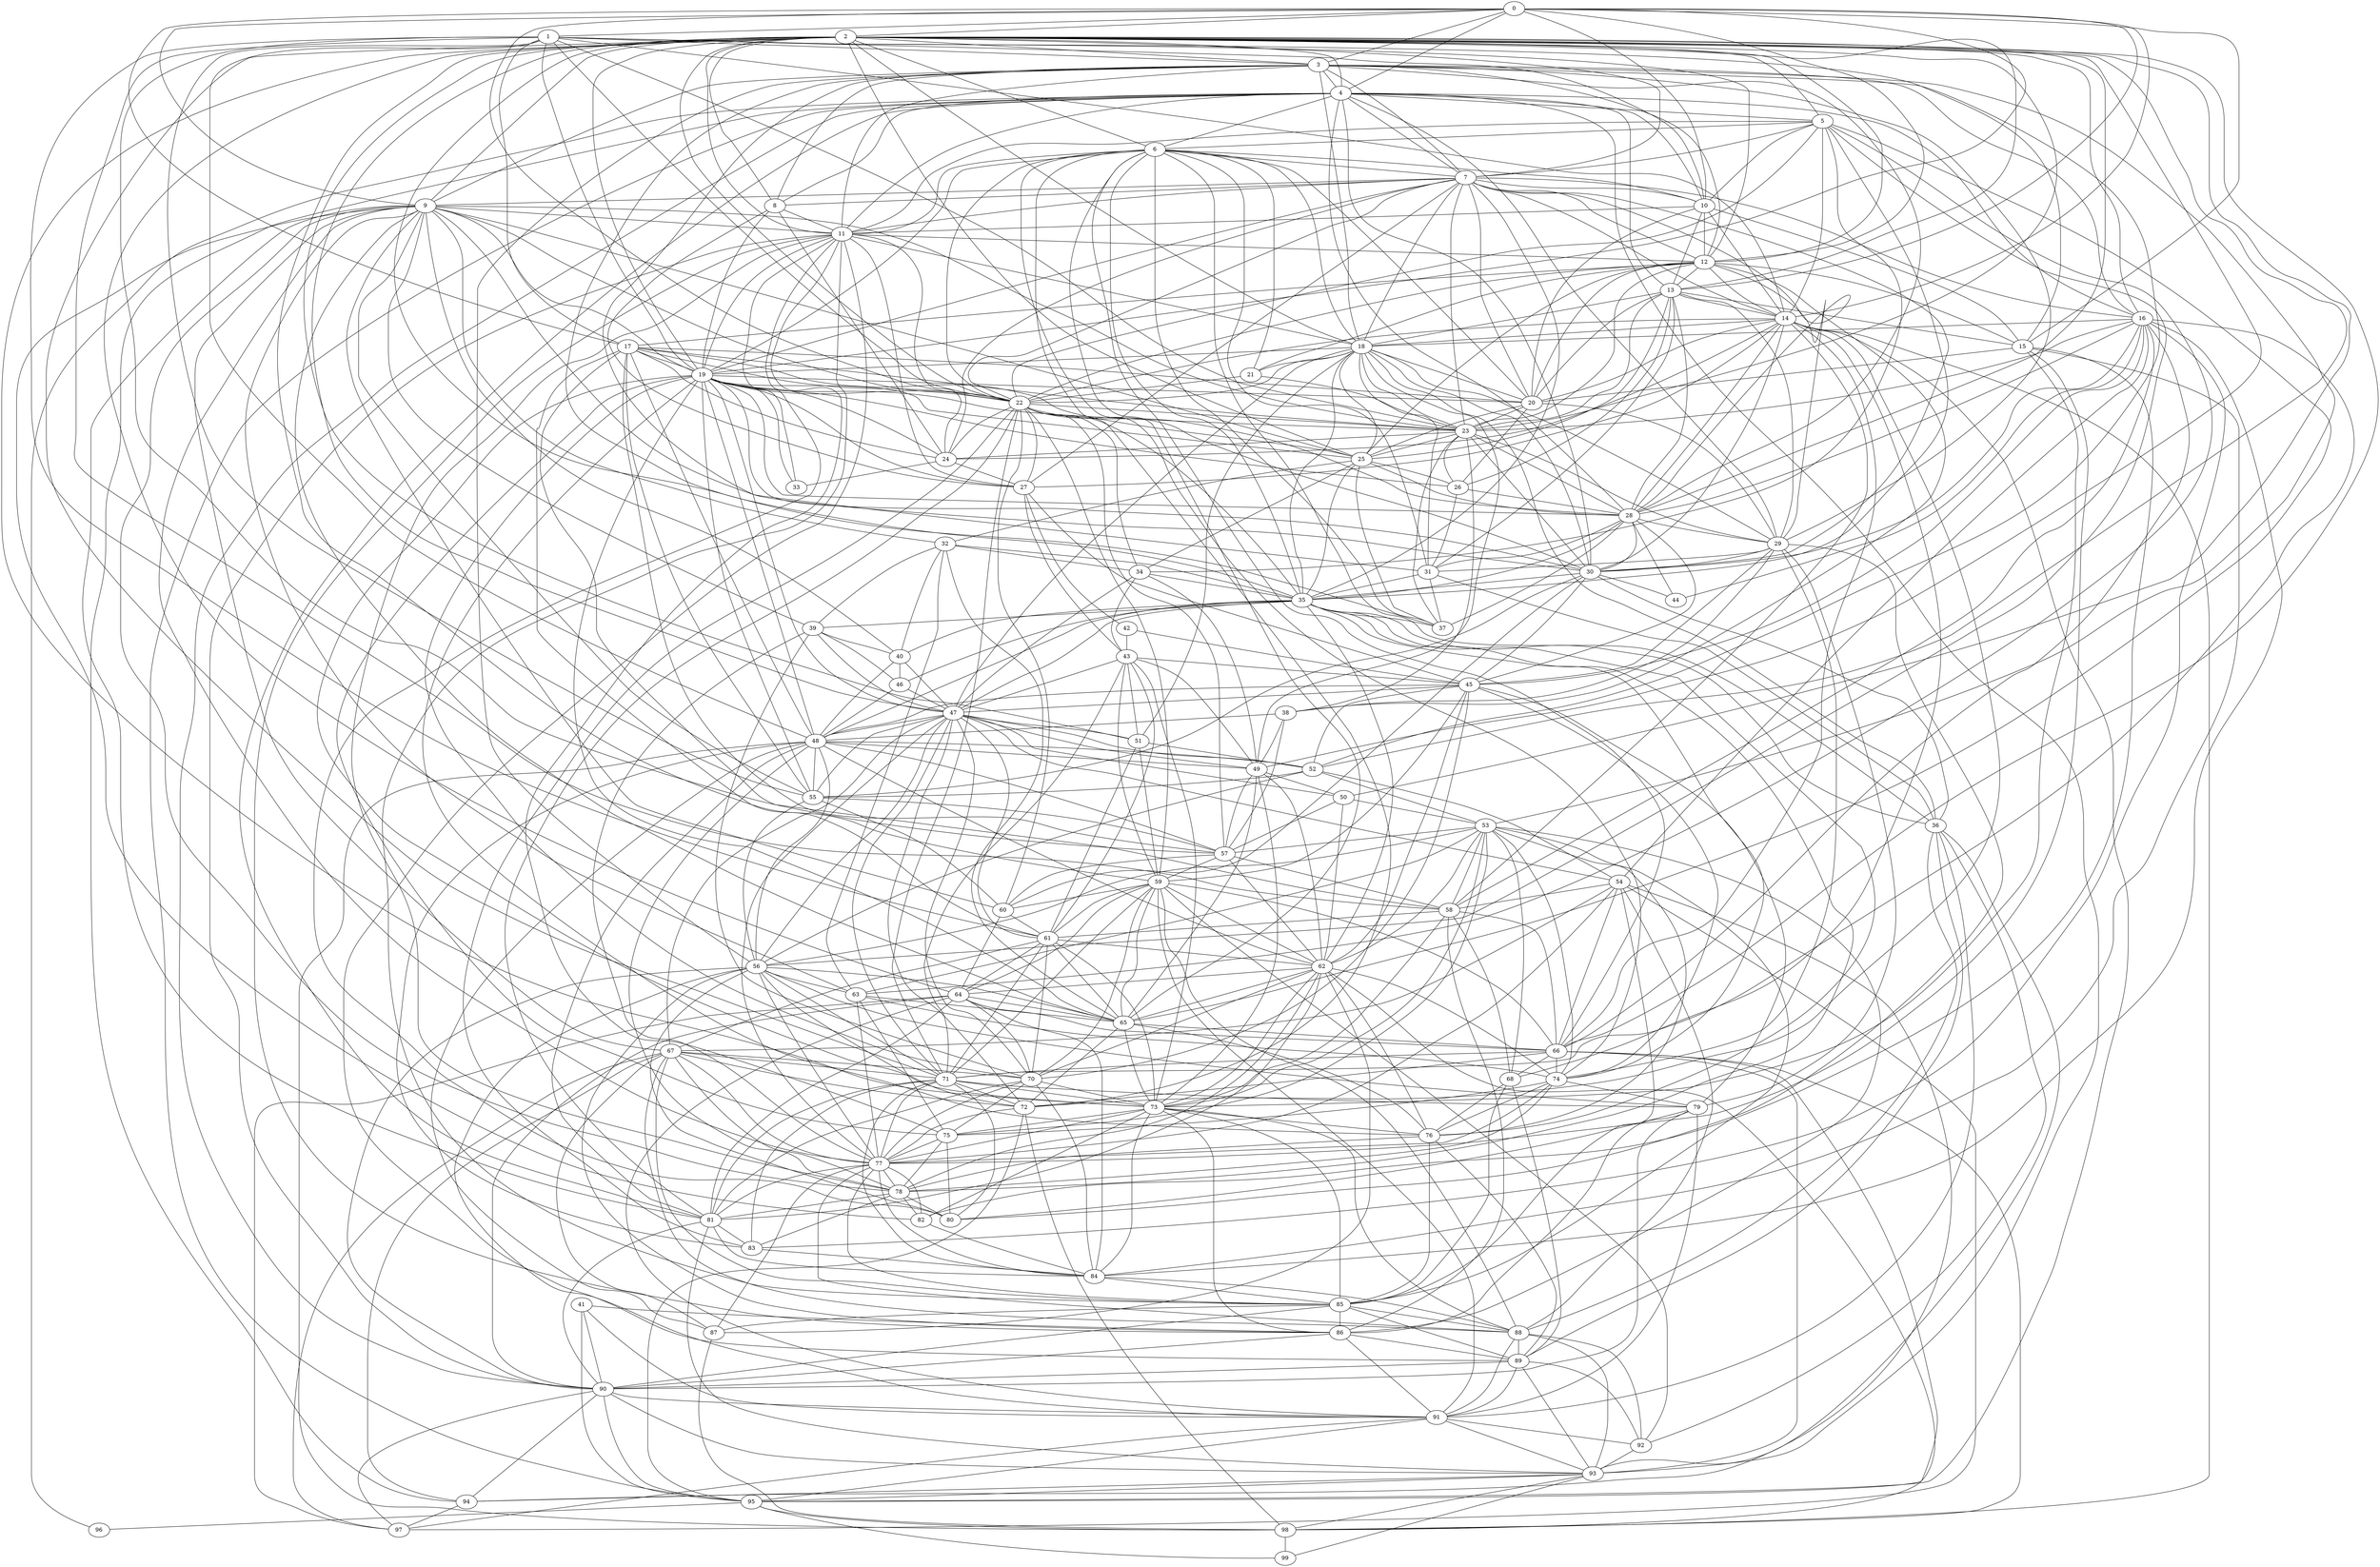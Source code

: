 graph G {
   8 -- 27
   8 -- 19
   8 -- 11
   8 -- 24
   64 -- 84
   64 -- 81
   64 -- 65
   64 -- 66
   64 -- 70
   64 -- 91
   64 -- 90
   64 -- 97
   0 -- 1
   0 -- 3
   0 -- 4
   0 -- 12
   0 -- 2
   0 -- 10
   0 -- 13
   0 -- 14
   0 -- 15
   0 -- 9
   0 -- 19
   0 -- 17
   0 -- 22
   1 -- 19
   1 -- 3
   1 -- 12
   1 -- 10
   1 -- 22
   1 -- 14
   1 -- 15
   1 -- 17
   1 -- 23
   1 -- 48
   1 -- 55
   1 -- 57
   1 -- 61
   1 -- 58
   2 -- 64
   2 -- 8
   2 -- 71
   2 -- 7
   2 -- 11
   2 -- 3
   2 -- 13
   2 -- 5
   2 -- 6
   2 -- 73
   2 -- 9
   2 -- 4
   2 -- 12
   2 -- 19
   2 -- 23
   2 -- 16
   2 -- 18
   2 -- 22
   2 -- 25
   2 -- 37
   2 -- 28
   2 -- 47
   2 -- 49
   2 -- 50
   2 -- 51
   2 -- 52
   2 -- 66
   2 -- 59
   3 -- 9
   3 -- 8
   3 -- 7
   3 -- 12
   3 -- 4
   3 -- 11
   3 -- 16
   3 -- 31
   3 -- 29
   3 -- 18
   3 -- 35
   3 -- 28
   3 -- 52
   3 -- 53
   3 -- 56
   4 -- 8
   4 -- 7
   4 -- 6
   4 -- 10
   4 -- 11
   4 -- 13
   4 -- 5
   4 -- 16
   4 -- 28
   4 -- 93
   4 -- 29
   4 -- 94
   4 -- 30
   4 -- 90
   4 -- 81
   4 -- 96
   4 -- 95
   5 -- 14
   5 -- 6
   5 -- 7
   5 -- 34
   5 -- 10
   5 -- 35
   5 -- 11
   5 -- 22
   5 -- 63
   5 -- 65
   5 -- 56
   6 -- 7
   6 -- 18
   6 -- 74
   6 -- 10
   6 -- 66
   6 -- 20
   6 -- 11
   6 -- 19
   6 -- 21
   6 -- 22
   6 -- 35
   6 -- 31
   6 -- 36
   6 -- 37
   6 -- 72
   6 -- 65
   7 -- 10
   7 -- 8
   7 -- 11
   7 -- 12
   7 -- 14
   7 -- 16
   7 -- 18
   7 -- 20
   7 -- 9
   7 -- 23
   7 -- 22
   7 -- 24
   7 -- 19
   7 -- 27
   7 -- 35
   7 -- 28
   7 -- 30
   9 -- 19
   9 -- 67
   9 -- 11
   9 -- 23
   9 -- 22
   9 -- 25
   9 -- 32
   9 -- 40
   9 -- 39
   9 -- 30
   9 -- 60
   9 -- 55
   9 -- 65
   9 -- 63
   9 -- 77
   9 -- 78
   9 -- 81
   9 -- 82
   10 -- 14
   10 -- 12
   10 -- 11
   10 -- 20
   10 -- 15
   10 -- 13
   11 -- 12
   11 -- 18
   11 -- 19
   11 -- 24
   11 -- 27
   11 -- 33
   11 -- 80
   11 -- 75
   11 -- 78
   11 -- 89
   11 -- 85
   11 -- 86
   11 -- 90
   12 -- 13
   12 -- 14
   12 -- 15
   12 -- 23
   12 -- 21
   12 -- 22
   12 -- 17
   12 -- 20
   12 -- 25
   12 -- 38
   12 -- 29
   13 -- 20
   13 -- 18
   13 -- 15
   13 -- 14
   13 -- 23
   13 -- 26
   13 -- 28
   13 -- 25
   13 -- 29
   13 -- 31
   14 -- 18
   14 -- 20
   14 -- 22
   14 -- 24
   14 -- 27
   14 -- 28
   14 -- 30
   14 -- 66
   14 -- 68
   14 -- 58
   14 -- 98
   14 -- 95
   14 -- 72
   15 -- 84
   15 -- 20
   15 -- 73
   15 -- 82
   15 -- 77
   16 -- 23
   16 -- 71
   16 -- 44
   16 -- 28
   16 -- 18
   16 -- 66
   16 -- 30
   16 -- 45
   16 -- 58
   16 -- 54
   16 -- 83
   16 -- 84
   17 -- 19
   17 -- 22
   17 -- 25
   17 -- 24
   17 -- 23
   17 -- 20
   17 -- 48
   17 -- 55
   17 -- 57
   17 -- 58
   17 -- 61
   18 -- 19
   18 -- 22
   18 -- 20
   18 -- 21
   18 -- 23
   18 -- 25
   18 -- 29
   18 -- 31
   18 -- 35
   18 -- 36
   18 -- 30
   18 -- 47
   18 -- 49
   18 -- 51
   19 -- 75
   19 -- 22
   19 -- 70
   19 -- 65
   19 -- 73
   19 -- 24
   19 -- 25
   19 -- 26
   19 -- 20
   19 -- 27
   19 -- 28
   19 -- 30
   19 -- 23
   19 -- 33
   19 -- 48
   19 -- 47
   19 -- 55
   19 -- 76
   20 -- 23
   20 -- 25
   20 -- 26
   20 -- 29
   21 -- 22
   21 -- 23
   22 -- 81
   22 -- 83
   22 -- 24
   22 -- 23
   22 -- 71
   22 -- 27
   22 -- 28
   22 -- 30
   22 -- 35
   22 -- 34
   22 -- 57
   22 -- 59
   22 -- 60
   23 -- 24
   23 -- 25
   23 -- 26
   23 -- 28
   23 -- 30
   23 -- 37
   23 -- 38
   23 -- 29
   24 -- 27
   24 -- 33
   25 -- 28
   25 -- 26
   25 -- 35
   25 -- 32
   25 -- 34
   25 -- 37
   26 -- 28
   26 -- 31
   27 -- 43
   27 -- 42
   27 -- 45
   28 -- 29
   28 -- 31
   28 -- 30
   28 -- 37
   28 -- 35
   28 -- 44
   28 -- 45
   29 -- 30
   29 -- 31
   29 -- 38
   29 -- 74
   29 -- 79
   29 -- 45
   29 -- 80
   30 -- 35
   30 -- 36
   30 -- 44
   30 -- 45
   30 -- 60
   30 -- 55
   31 -- 36
   31 -- 35
   31 -- 37
   32 -- 65
   32 -- 35
   32 -- 34
   32 -- 40
   32 -- 63
   32 -- 39
   34 -- 49
   34 -- 43
   34 -- 35
   34 -- 47
   35 -- 36
   35 -- 37
   35 -- 46
   35 -- 40
   35 -- 39
   35 -- 47
   35 -- 48
   35 -- 74
   35 -- 76
   35 -- 62
   35 -- 78
   36 -- 91
   36 -- 88
   36 -- 89
   36 -- 92
   36 -- 93
   38 -- 49
   38 -- 57
   38 -- 48
   39 -- 40
   39 -- 70
   39 -- 46
   39 -- 77
   39 -- 47
   40 -- 48
   40 -- 47
   40 -- 46
   41 -- 91
   41 -- 90
   41 -- 86
   41 -- 95
   42 -- 43
   42 -- 45
   43 -- 51
   43 -- 59
   43 -- 61
   43 -- 45
   43 -- 49
   43 -- 47
   43 -- 71
   43 -- 73
   45 -- 48
   45 -- 52
   45 -- 47
   45 -- 62
   45 -- 70
   45 -- 59
   45 -- 74
   45 -- 79
   46 -- 48
   46 -- 47
   47 -- 51
   47 -- 50
   47 -- 49
   47 -- 52
   47 -- 48
   47 -- 54
   47 -- 55
   47 -- 56
   47 -- 70
   47 -- 67
   47 -- 61
   47 -- 71
   47 -- 72
   47 -- 77
   48 -- 83
   48 -- 56
   48 -- 55
   48 -- 52
   48 -- 81
   48 -- 57
   48 -- 49
   48 -- 78
   48 -- 62
   48 -- 98
   48 -- 87
   49 -- 50
   49 -- 57
   49 -- 73
   49 -- 62
   49 -- 65
   50 -- 57
   50 -- 62
   50 -- 53
   51 -- 52
   51 -- 59
   51 -- 61
   52 -- 55
   52 -- 53
   52 -- 54
   52 -- 56
   53 -- 75
   53 -- 56
   53 -- 57
   53 -- 62
   53 -- 74
   53 -- 63
   53 -- 58
   53 -- 86
   53 -- 73
   53 -- 68
   53 -- 85
   53 -- 76
   54 -- 88
   54 -- 58
   54 -- 66
   54 -- 67
   54 -- 77
   54 -- 85
   54 -- 94
   54 -- 97
   55 -- 56
   55 -- 57
   55 -- 60
   56 -- 63
   56 -- 65
   56 -- 77
   56 -- 71
   56 -- 72
   56 -- 80
   56 -- 79
   56 -- 90
   56 -- 86
   56 -- 91
   57 -- 58
   57 -- 59
   57 -- 60
   57 -- 62
   58 -- 61
   58 -- 66
   58 -- 68
   58 -- 86
   58 -- 73
   59 -- 61
   59 -- 65
   59 -- 60
   59 -- 64
   59 -- 66
   59 -- 62
   59 -- 70
   59 -- 71
   59 -- 88
   59 -- 91
   59 -- 92
   60 -- 64
   60 -- 61
   61 -- 65
   61 -- 64
   61 -- 62
   61 -- 70
   61 -- 67
   61 -- 71
   61 -- 73
   62 -- 65
   62 -- 64
   62 -- 70
   62 -- 73
   62 -- 74
   62 -- 76
   62 -- 81
   62 -- 78
   62 -- 98
   62 -- 87
   63 -- 77
   63 -- 65
   63 -- 74
   63 -- 75
   65 -- 73
   65 -- 72
   65 -- 66
   65 -- 76
   66 -- 68
   66 -- 71
   66 -- 72
   66 -- 74
   66 -- 98
   66 -- 95
   66 -- 93
   67 -- 71
   67 -- 78
   67 -- 70
   67 -- 85
   67 -- 77
   67 -- 72
   67 -- 87
   67 -- 88
   67 -- 94
   67 -- 97
   68 -- 89
   68 -- 85
   68 -- 76
   70 -- 75
   70 -- 73
   70 -- 77
   70 -- 81
   70 -- 84
   71 -- 72
   71 -- 73
   71 -- 77
   71 -- 80
   71 -- 79
   71 -- 83
   71 -- 81
   71 -- 84
   72 -- 77
   72 -- 98
   72 -- 95
   73 -- 75
   73 -- 76
   73 -- 77
   73 -- 82
   73 -- 86
   73 -- 88
   73 -- 84
   73 -- 85
   74 -- 75
   74 -- 77
   74 -- 76
   74 -- 78
   74 -- 79
   75 -- 77
   75 -- 80
   75 -- 78
   76 -- 89
   76 -- 78
   76 -- 85
   77 -- 78
   77 -- 81
   77 -- 82
   77 -- 84
   77 -- 85
   77 -- 87
   77 -- 88
   78 -- 80
   78 -- 81
   78 -- 82
   78 -- 83
   79 -- 90
   79 -- 80
   79 -- 86
   79 -- 91
   81 -- 83
   81 -- 84
   81 -- 90
   81 -- 93
   82 -- 84
   83 -- 84
   84 -- 88
   84 -- 85
   85 -- 87
   85 -- 89
   85 -- 88
   85 -- 86
   85 -- 90
   86 -- 90
   86 -- 89
   86 -- 91
   87 -- 98
   88 -- 91
   88 -- 89
   88 -- 92
   88 -- 93
   89 -- 91
   89 -- 90
   89 -- 92
   89 -- 93
   90 -- 91
   90 -- 93
   90 -- 94
   90 -- 95
   90 -- 97
   91 -- 92
   91 -- 93
   91 -- 95
   91 -- 97
   92 -- 93
   93 -- 94
   93 -- 98
   93 -- 95
   93 -- 99
   94 -- 97
   95 -- 98
   95 -- 96
   95 -- 99
   98 -- 99
}
